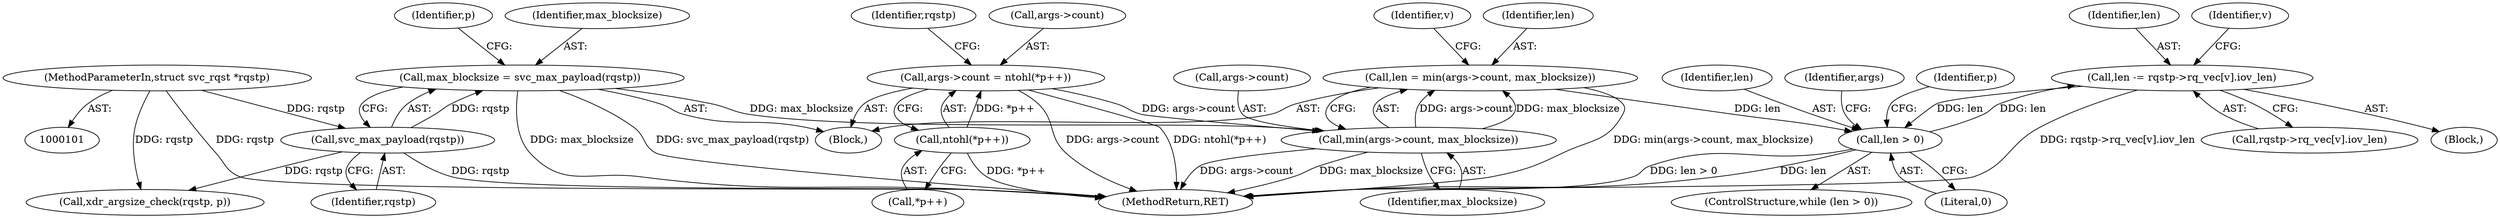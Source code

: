 digraph "0_linux_c70422f760c120480fee4de6c38804c72aa26bc1_5@array" {
"1000182" [label="(Call,len -= rqstp->rq_vec[v].iov_len)"];
"1000160" [label="(Call,len > 0)"];
"1000149" [label="(Call,len = min(args->count, max_blocksize))"];
"1000151" [label="(Call,min(args->count, max_blocksize))"];
"1000134" [label="(Call,args->count = ntohl(*p++))"];
"1000138" [label="(Call,ntohl(*p++))"];
"1000109" [label="(Call,max_blocksize = svc_max_payload(rqstp))"];
"1000111" [label="(Call,svc_max_payload(rqstp))"];
"1000102" [label="(MethodParameterIn,struct svc_rqst *rqstp)"];
"1000182" [label="(Call,len -= rqstp->rq_vec[v].iov_len)"];
"1000161" [label="(Identifier,len)"];
"1000138" [label="(Call,ntohl(*p++))"];
"1000160" [label="(Call,len > 0)"];
"1000159" [label="(ControlStructure,while (len > 0))"];
"1000149" [label="(Call,len = min(args->count, max_blocksize))"];
"1000183" [label="(Identifier,len)"];
"1000155" [label="(Identifier,max_blocksize)"];
"1000195" [label="(Identifier,args)"];
"1000163" [label="(Block,)"];
"1000182" [label="(Call,len -= rqstp->rq_vec[v].iov_len)"];
"1000157" [label="(Identifier,v)"];
"1000150" [label="(Identifier,len)"];
"1000144" [label="(Call,xdr_argsize_check(rqstp, p))"];
"1000114" [label="(Identifier,p)"];
"1000112" [label="(Identifier,rqstp)"];
"1000145" [label="(Identifier,rqstp)"];
"1000200" [label="(MethodReturn,RET)"];
"1000152" [label="(Call,args->count)"];
"1000151" [label="(Call,min(args->count, max_blocksize))"];
"1000109" [label="(Call,max_blocksize = svc_max_payload(rqstp))"];
"1000110" [label="(Identifier,max_blocksize)"];
"1000192" [label="(Identifier,v)"];
"1000162" [label="(Literal,0)"];
"1000184" [label="(Call,rqstp->rq_vec[v].iov_len)"];
"1000134" [label="(Call,args->count = ntohl(*p++))"];
"1000139" [label="(Call,*p++)"];
"1000102" [label="(MethodParameterIn,struct svc_rqst *rqstp)"];
"1000111" [label="(Call,svc_max_payload(rqstp))"];
"1000166" [label="(Identifier,p)"];
"1000105" [label="(Block,)"];
"1000135" [label="(Call,args->count)"];
"1000182" -> "1000163"  [label="AST: "];
"1000182" -> "1000184"  [label="CFG: "];
"1000183" -> "1000182"  [label="AST: "];
"1000184" -> "1000182"  [label="AST: "];
"1000192" -> "1000182"  [label="CFG: "];
"1000182" -> "1000200"  [label="DDG: rqstp->rq_vec[v].iov_len"];
"1000182" -> "1000160"  [label="DDG: len"];
"1000160" -> "1000182"  [label="DDG: len"];
"1000160" -> "1000159"  [label="AST: "];
"1000160" -> "1000162"  [label="CFG: "];
"1000161" -> "1000160"  [label="AST: "];
"1000162" -> "1000160"  [label="AST: "];
"1000166" -> "1000160"  [label="CFG: "];
"1000195" -> "1000160"  [label="CFG: "];
"1000160" -> "1000200"  [label="DDG: len > 0"];
"1000160" -> "1000200"  [label="DDG: len"];
"1000149" -> "1000160"  [label="DDG: len"];
"1000149" -> "1000105"  [label="AST: "];
"1000149" -> "1000151"  [label="CFG: "];
"1000150" -> "1000149"  [label="AST: "];
"1000151" -> "1000149"  [label="AST: "];
"1000157" -> "1000149"  [label="CFG: "];
"1000149" -> "1000200"  [label="DDG: min(args->count, max_blocksize)"];
"1000151" -> "1000149"  [label="DDG: args->count"];
"1000151" -> "1000149"  [label="DDG: max_blocksize"];
"1000151" -> "1000155"  [label="CFG: "];
"1000152" -> "1000151"  [label="AST: "];
"1000155" -> "1000151"  [label="AST: "];
"1000151" -> "1000200"  [label="DDG: args->count"];
"1000151" -> "1000200"  [label="DDG: max_blocksize"];
"1000134" -> "1000151"  [label="DDG: args->count"];
"1000109" -> "1000151"  [label="DDG: max_blocksize"];
"1000134" -> "1000105"  [label="AST: "];
"1000134" -> "1000138"  [label="CFG: "];
"1000135" -> "1000134"  [label="AST: "];
"1000138" -> "1000134"  [label="AST: "];
"1000145" -> "1000134"  [label="CFG: "];
"1000134" -> "1000200"  [label="DDG: args->count"];
"1000134" -> "1000200"  [label="DDG: ntohl(*p++)"];
"1000138" -> "1000134"  [label="DDG: *p++"];
"1000138" -> "1000139"  [label="CFG: "];
"1000139" -> "1000138"  [label="AST: "];
"1000138" -> "1000200"  [label="DDG: *p++"];
"1000109" -> "1000105"  [label="AST: "];
"1000109" -> "1000111"  [label="CFG: "];
"1000110" -> "1000109"  [label="AST: "];
"1000111" -> "1000109"  [label="AST: "];
"1000114" -> "1000109"  [label="CFG: "];
"1000109" -> "1000200"  [label="DDG: max_blocksize"];
"1000109" -> "1000200"  [label="DDG: svc_max_payload(rqstp)"];
"1000111" -> "1000109"  [label="DDG: rqstp"];
"1000111" -> "1000112"  [label="CFG: "];
"1000112" -> "1000111"  [label="AST: "];
"1000111" -> "1000200"  [label="DDG: rqstp"];
"1000102" -> "1000111"  [label="DDG: rqstp"];
"1000111" -> "1000144"  [label="DDG: rqstp"];
"1000102" -> "1000101"  [label="AST: "];
"1000102" -> "1000200"  [label="DDG: rqstp"];
"1000102" -> "1000144"  [label="DDG: rqstp"];
}
